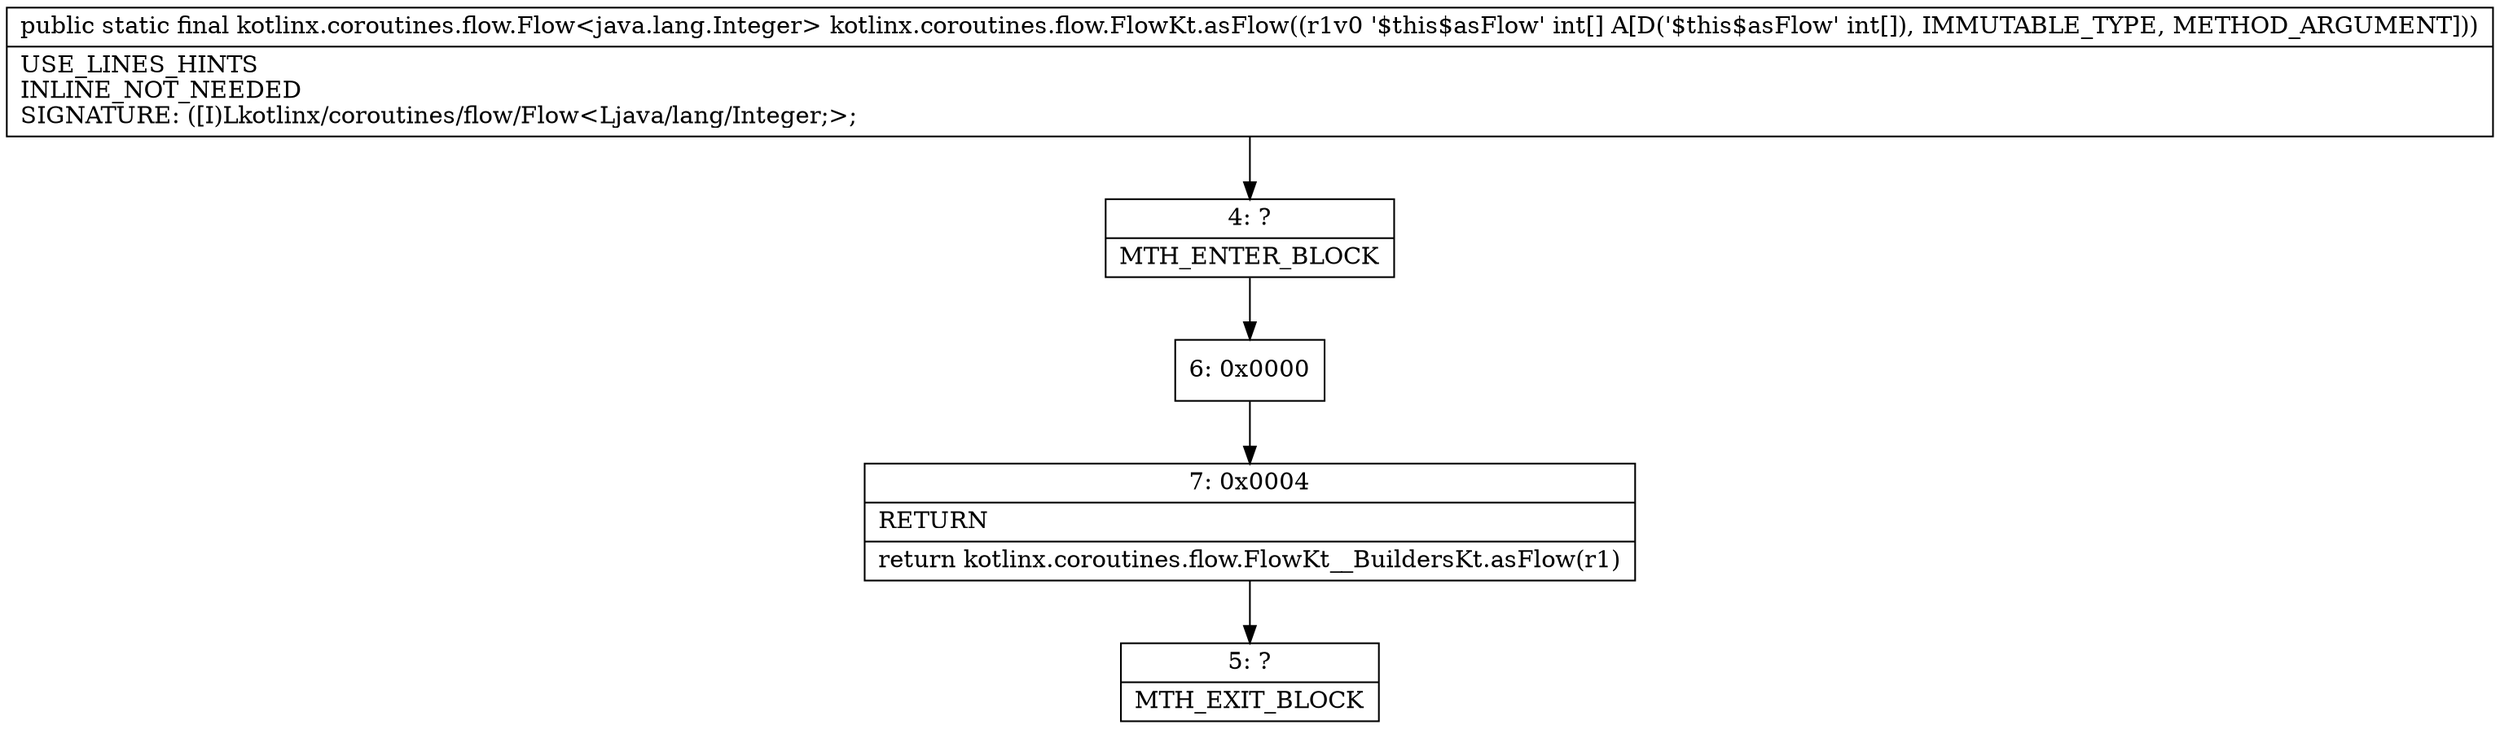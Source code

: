 digraph "CFG forkotlinx.coroutines.flow.FlowKt.asFlow([I)Lkotlinx\/coroutines\/flow\/Flow;" {
Node_4 [shape=record,label="{4\:\ ?|MTH_ENTER_BLOCK\l}"];
Node_6 [shape=record,label="{6\:\ 0x0000}"];
Node_7 [shape=record,label="{7\:\ 0x0004|RETURN\l|return kotlinx.coroutines.flow.FlowKt__BuildersKt.asFlow(r1)\l}"];
Node_5 [shape=record,label="{5\:\ ?|MTH_EXIT_BLOCK\l}"];
MethodNode[shape=record,label="{public static final kotlinx.coroutines.flow.Flow\<java.lang.Integer\> kotlinx.coroutines.flow.FlowKt.asFlow((r1v0 '$this$asFlow' int[] A[D('$this$asFlow' int[]), IMMUTABLE_TYPE, METHOD_ARGUMENT]))  | USE_LINES_HINTS\lINLINE_NOT_NEEDED\lSIGNATURE: ([I)Lkotlinx\/coroutines\/flow\/Flow\<Ljava\/lang\/Integer;\>;\l}"];
MethodNode -> Node_4;Node_4 -> Node_6;
Node_6 -> Node_7;
Node_7 -> Node_5;
}

